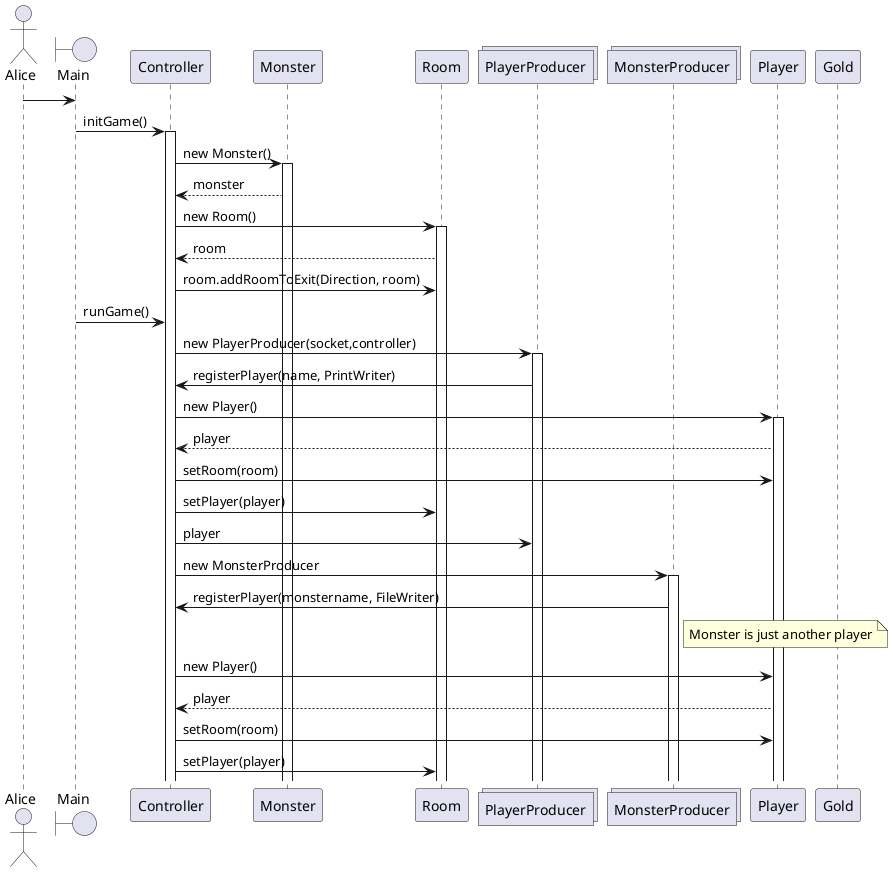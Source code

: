 @startuml
actor Alice
boundary Main
participant Controller
participant Monster
participant Room
collections PlayerProducer
collections MonsterProducer
participant Player
participant Gold

Alice -> Main
Main -> Controller : initGame()
activate Controller
Controller -> Monster : new Monster()
activate Monster
Monster --> Controller : monster
Controller -> Room : new Room()
activate Room
Room --> Controller : room
Controller -> Room: room.addRoomToExit(Direction, room)

Main -> Controller : runGame()
Controller -> PlayerProducer : new PlayerProducer(socket,controller)
activate PlayerProducer
PlayerProducer -> Controller : registerPlayer(name, PrintWriter)
Controller -> Player : new Player()
activate Player
Player --> Controller : player
Controller -> Player : setRoom(room)
Controller -> Room : setPlayer(player)
Controller -> PlayerProducer: player
Controller -> MonsterProducer: new MonsterProducer
activate MonsterProducer
MonsterProducer -> Controller : registerPlayer(monstername, FileWriter)
note right of MonsterProducer
	Monster is just another player
end note
Controller -> Player : new Player()
Player --> Controller : player
Controller -> Player : setRoom(room)
Controller -> Room : setPlayer(player)


@enduml
